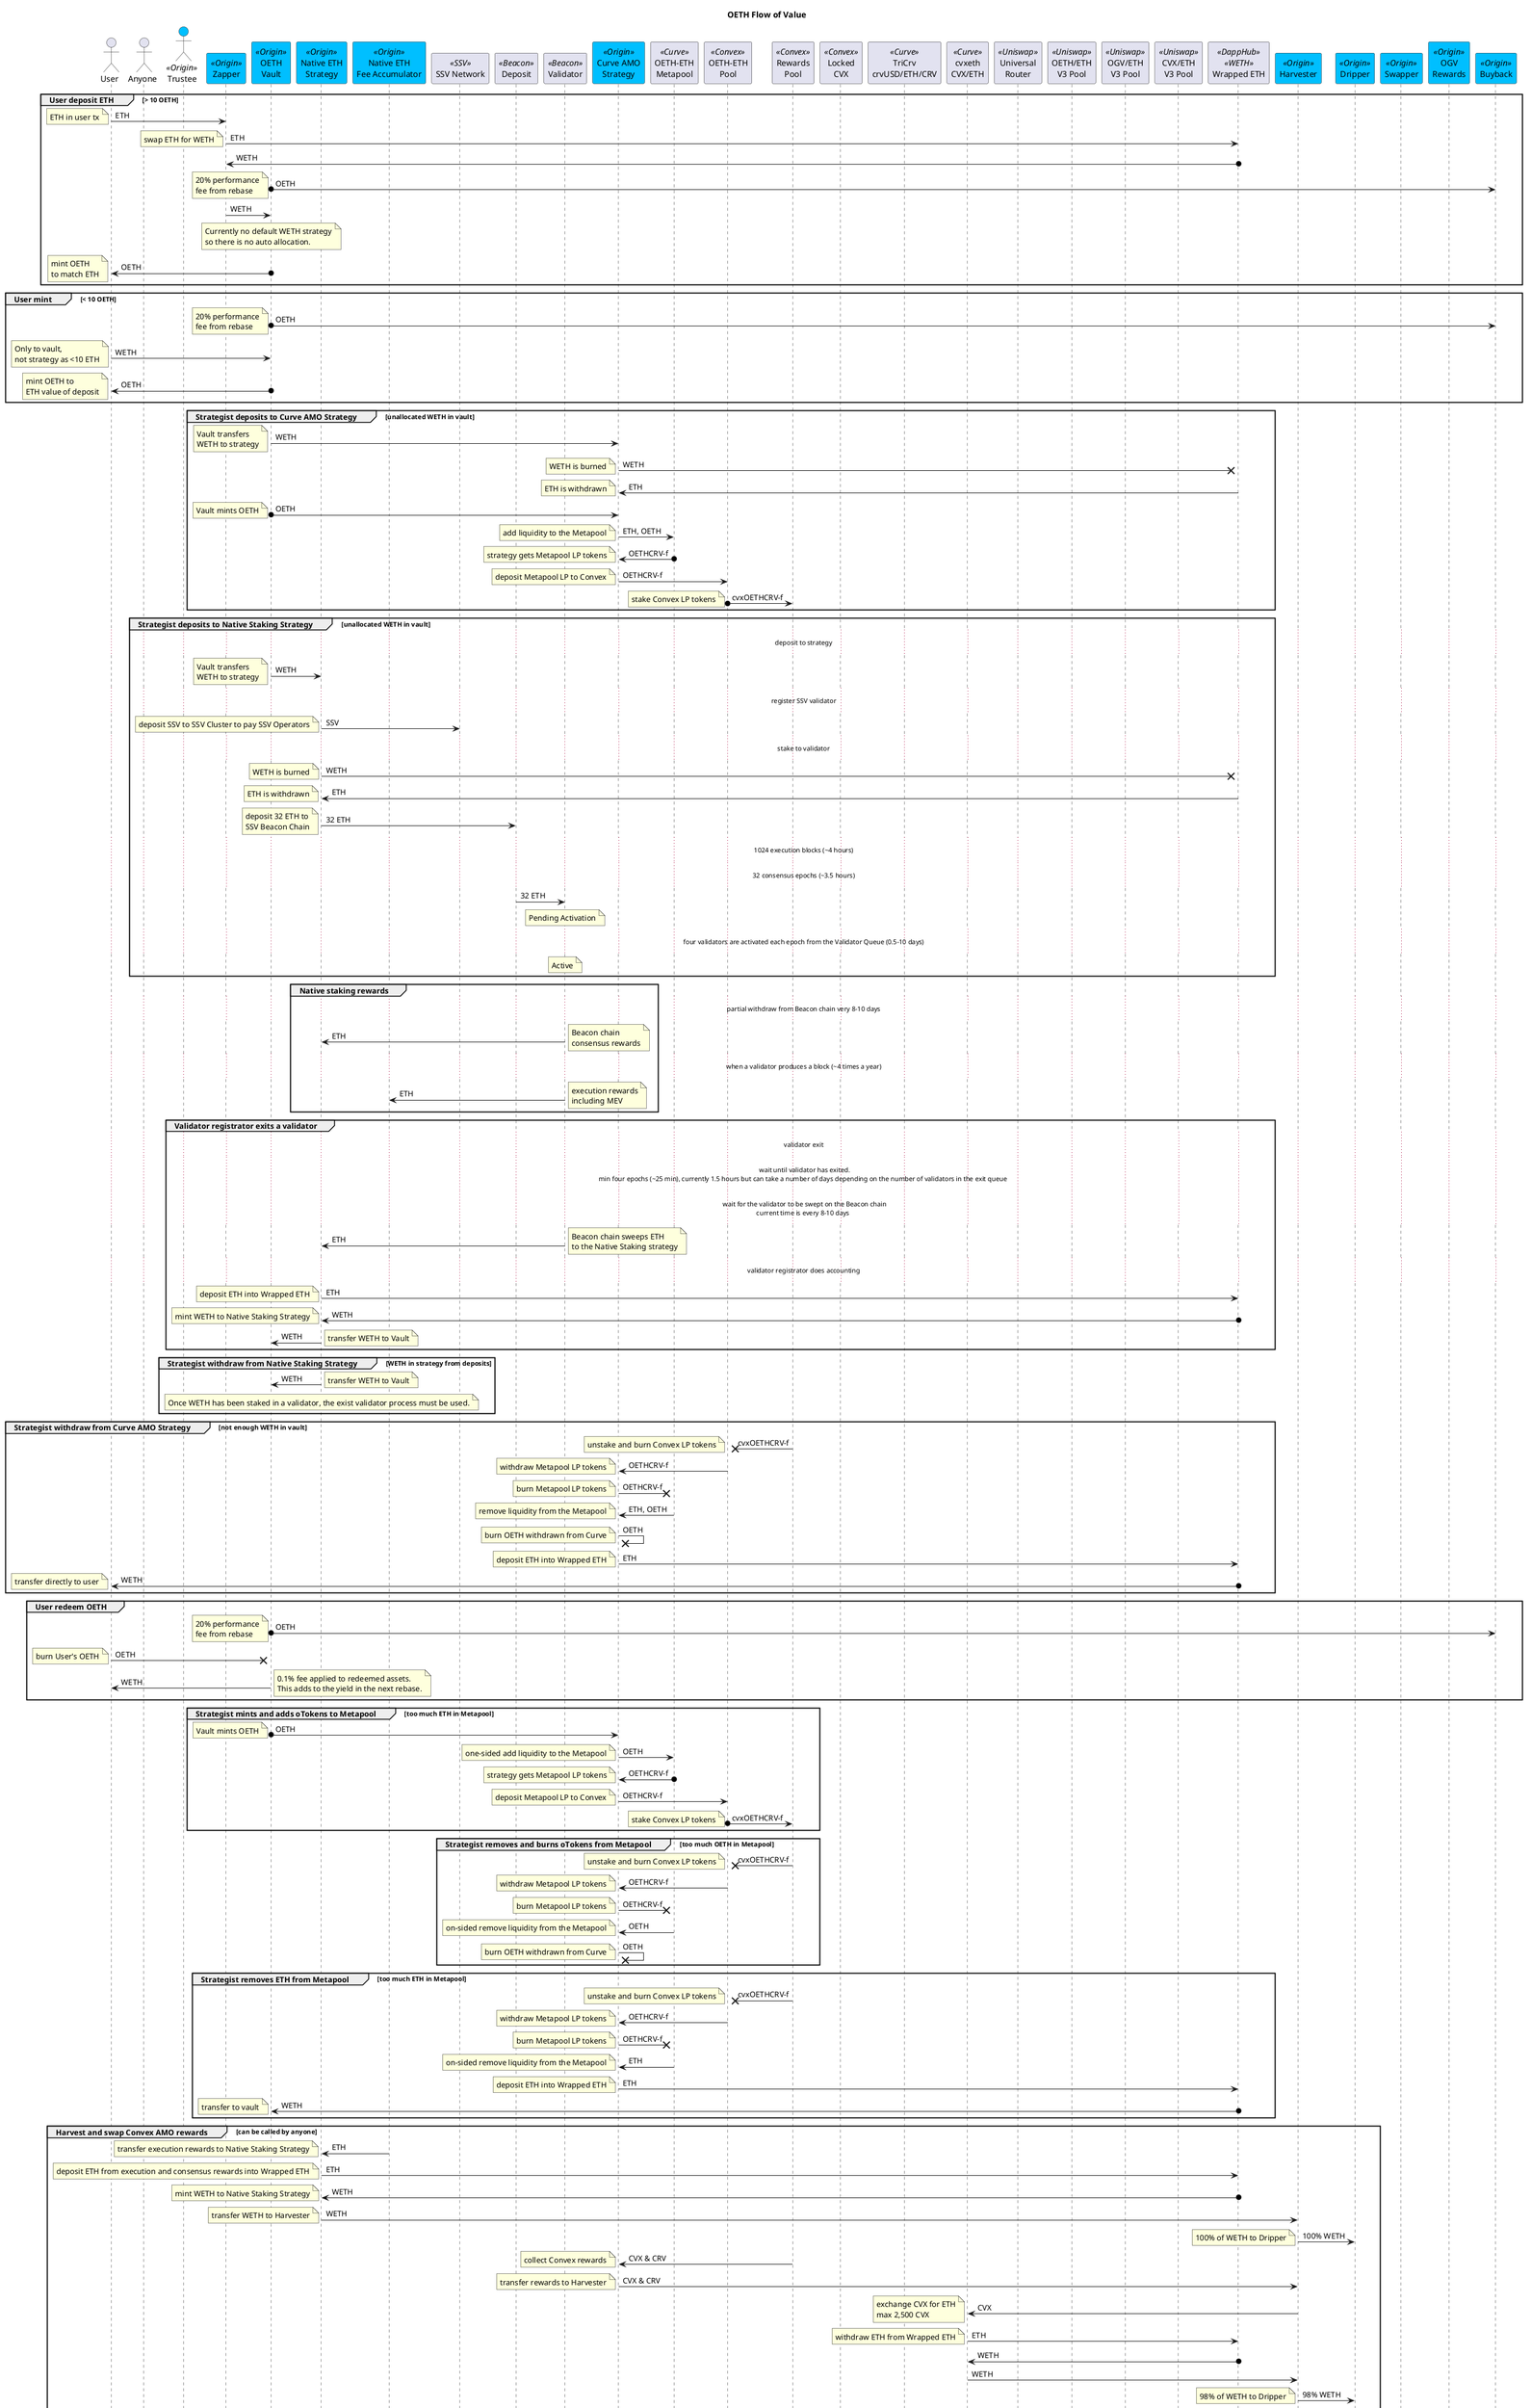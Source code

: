 @startuml

title "OETH Flow of Value"

actor "User" as user
actor "Anyone" as anyone
actor "Trustee" as trust <<Origin>> #DeepSkyBlue
participant "Zapper" as zap <<Origin>> #DeepSkyBlue
participant "OETH\nVault" as vault <<Origin>> #DeepSkyBlue

participant "Native ETH\nStrategy" as nativeStrat <<Origin>> #DeepSkyBlue
participant "Native ETH\nFee Accumulator" as feeAcc <<Origin>> #DeepSkyBlue
participant "SSV Network" as ssvNetwork <<SSV>>
participant "Deposit" as dep <<Beacon>>
participant "Validator" as val <<Beacon>>

participant "Curve AMO\nStrategy" as crvStrat <<Origin>> #DeepSkyBlue
participant "OETH-ETH\nMetapool" as oethCrv <<Curve>>
participant "OETH-ETH\nPool" as oethCvx <<Convex>>
participant "Rewards\nPool" as cvxRewards <<Convex>>
participant "Locked\nCVX" as icvx <<Convex>>

participant "TriCrv\ncrvUSD/ETH/CRV" as triCrv <<Curve>>
participant "cvxeth\nCVX/ETH" as cvxeth <<Curve>>
participant "Universal\nRouter" as uniRouter <<Uniswap>>
participant "OETH/ETH\nV3 Pool" as uniOeth <<Uniswap>>
participant "OGV/ETH\nV3 Pool" as uniOgv <<Uniswap>>
participant "CVX/ETH\nV3 Pool" as uniCvx <<Uniswap>>

participant "Wrapped ETH" as weth <<DappHub>><<WETH>>
participant "Harvester" as harv <<Origin>> #DeepSkyBlue
participant "Dripper" as drip <<Origin>> #DeepSkyBlue
participant "Swapper" as swapper <<Origin>> #DeepSkyBlue
participant "OGV\nRewards" as ogvRewards <<Origin>> #DeepSkyBlue
participant "Buyback" as buyBack <<Origin>> #DeepSkyBlue

' Deposit ETH via Zapper
group User deposit ETH [> 10 OETH]
user -> zap : ETH
note left : ETH in user tx

zap -> weth : ETH
note left : swap ETH for WETH
weth o-> zap : WETH

vault o-> buyBack : OETH
note left : 20% performance\nfee from rebase

zap -> vault : WETH

note over vault : Currently no default WETH strategy\nso there is no auto allocation.

vault o-> user : OETH
note left : mint OETH\nto match ETH
end


' Mint
group User mint [< 10 OETH]
vault o-> buyBack : OETH
note left : 20% performance\nfee from rebase

user -> vault : WETH
note left: Only to vault,\nnot strategy as <10 ETH
vault o-> user : OETH
note left : mint OETH to\nETH value of deposit
end

' Curve AMO Strategy
group Strategist deposits to Curve AMO Strategy [unallocated WETH in vault]
vault -> crvStrat : WETH
note left : Vault transfers\nWETH to strategy
crvStrat -x weth : WETH
note left : WETH is burned
weth -> crvStrat : ETH
note left : ETH is withdrawn

vault o-> crvStrat : OETH
note left : Vault mints OETH
crvStrat -> oethCrv : ETH, OETH
note left : add liquidity to the Metapool
oethCrv o-> crvStrat : OETHCRV-f
note left: strategy gets Metapool LP tokens

crvStrat -> oethCvx : OETHCRV-f
note left : deposit Metapool LP to Convex
oethCvx o-> cvxRewards : cvxOETHCRV-f
note left : stake Convex LP tokens
end

' Native staking strategy
group Strategist deposits to Native Staking Strategy [unallocated WETH in vault]

... deposit to strategy ...

vault -> nativeStrat : WETH
note left : Vault transfers\nWETH to strategy

... register SSV validator ...

nativeStrat -> ssvNetwork : SSV
note left : deposit SSV to SSV Cluster to pay SSV Operators

... stake to validator ...

nativeStrat -x weth : WETH
note left : WETH is burned
weth -> nativeStrat : ETH
note left : ETH is withdrawn

nativeStrat -> dep : 32 ETH
note left : deposit 32 ETH to\nSSV Beacon Chain

... 1024 execution blocks (~4 hours) ...
... 32 consensus epochs (~3.5 hours) ...

dep -> val : 32 ETH

note over val : Pending Activation

... four validators are activated each epoch from the Validator Queue (0.5-10 days) ...

note over val : Active

end


group Native staking rewards

... partial withdraw from Beacon chain very 8-10 days ...

val -> nativeStrat : ETH
note right : Beacon chain\nconsensus rewards

... when a validator produces a block (~4 times a year) ...

val -> feeAcc : ETH
note right : execution rewards\nincluding MEV

end

group Validator registrator exits a validator

... validator exit ...

... wait until validator has exited.\nmin four epochs (~25 min), currently 1.5 hours but can take a number of days depending on the number of validators in the exit queue ...

... wait for the validator to be swept on the Beacon chain\ncurrent time is every 8-10 days ...

val -> nativeStrat : ETH
note right : Beacon chain sweeps ETH\nto the Native Staking strategy

... validator registrator does accounting ...

nativeStrat -> weth : ETH
note left : deposit ETH into Wrapped ETH
weth o-> nativeStrat : WETH
note left : mint WETH to Native Staking Strategy

nativeStrat -> vault : WETH
note right : transfer WETH to Vault

end

group Strategist withdraw from Native Staking Strategy [WETH in strategy from deposits]

nativeStrat -> vault : WETH
note right : transfer WETH to Vault

note over nativeStrat : Once WETH has been staked in a validator, the exist validator process must be used.

end

' Curve AMO Strategy
group Strategist withdraw from Curve AMO Strategy [not enough WETH in vault]
cvxRewards -x oethCvx : cvxOETHCRV-f
note left : unstake and burn Convex LP tokens
oethCvx -> crvStrat : OETHCRV-f
note left : withdraw Metapool LP tokens

crvStrat -x oethCrv : OETHCRV-f
note left : burn Metapool LP tokens
oethCrv -> crvStrat : ETH, OETH
note left : remove liquidity from the Metapool

crvStrat -x crvStrat : OETH
note left : burn OETH withdrawn from Curve

crvStrat -> weth : ETH
note left : deposit ETH into Wrapped ETH
weth o-> user : WETH
note left : transfer directly to user
' weth o-> vault : WETH
' note left : transfer to vault
end

' Redeem
group User redeem OETH
vault o-> buyBack : OETH
note left : 20% performance\nfee from rebase

user -x vault : OETH
note left : burn User's OETH

vault -> user : WETH
note right : 0.1% fee applied to redeemed assets.\nThis adds to the yield in the next rebase.

end


' Curve AMO Strategy - mint and add oTokens
group Strategist mints and adds oTokens to Metapool [too much ETH in Metapool]
vault o-> crvStrat : OETH
note left : Vault mints OETH
crvStrat -> oethCrv : OETH
note left : one-sided add liquidity to the Metapool
oethCrv o-> crvStrat : OETHCRV-f
note left: strategy gets Metapool LP tokens

crvStrat -> oethCvx : OETHCRV-f
note left : deposit Metapool LP to Convex
oethCvx o-> cvxRewards : cvxOETHCRV-f
note left : stake Convex LP tokens
end

' Curve AMO Strategy - remove and burn OETH
group Strategist removes and burns oTokens from Metapool [too much OETH in Metapool]
cvxRewards -x oethCvx : cvxOETHCRV-f
note left : unstake and burn Convex LP tokens
oethCvx -> crvStrat : OETHCRV-f
note left : withdraw Metapool LP tokens

crvStrat -x oethCrv : OETHCRV-f
note left : burn Metapool LP tokens
oethCrv -> crvStrat : OETH
note left : on-sided remove liquidity from the Metapool

crvStrat -x crvStrat : OETH
note left : burn OETH withdrawn from Curve
end

' Curve AMO Strategy - remove ETH
group Strategist removes ETH from Metapool [too much ETH in Metapool]
cvxRewards -x oethCvx : cvxOETHCRV-f
note left : unstake and burn Convex LP tokens
oethCvx -> crvStrat : OETHCRV-f
note left : withdraw Metapool LP tokens

crvStrat -x oethCrv : OETHCRV-f
note left : burn Metapool LP tokens
oethCrv -> crvStrat : ETH
note left : on-sided remove liquidity from the Metapool

crvStrat -> weth : ETH
note left : deposit ETH into Wrapped ETH
weth o-> vault : WETH
note left : transfer to vault
end

' Harvest and swap Convex AMO
group Harvest and swap Convex AMO rewards [can be called by anyone]

feeAcc -> nativeStrat : ETH
note left : transfer execution rewards to Native Staking Strategy
nativeStrat -> weth : ETH
note left : deposit ETH from execution and consensus rewards into Wrapped ETH
weth o-> nativeStrat : WETH
note left : mint WETH to Native Staking Strategy
nativeStrat -> harv : WETH
note left : transfer WETH to Harvester
harv -> drip : 100% WETH
note left : 100% of WETH to Dripper

cvxRewards -> crvStrat : CVX & CRV
note left : collect Convex rewards
crvStrat -> harv : CVX & CRV
note left : transfer rewards to Harvester

harv -> cvxeth : CVX
note left : exchange CVX for ETH\nmax 2,500 CVX
cvxeth -> weth : ETH
note left : withdraw ETH from Wrapped ETH
weth o-> cvxeth : WETH
cvxeth -> harv : WETH
harv -> drip : 98% WETH
note left : 98% of WETH to Dripper
harv -> anyone : 2% WETH
note left : 2% of WETH\nto Harvest caller

harv -> triCrv : CRV
note left : exchange CRV for WETH\nmax 4,000 CRV
triCrv -> weth : ETH
note left : withdraw ETH from Wrapped ETH
weth o-> triCrv : WETH
triCrv -> harv : WETH
harv -> drip : 98% WETH
note left : 98% of WETH to Dripper
harv -> anyone : 2% WETH
note left : 2% of WETH\nto Harvest caller
end

' Collect and Rebase
group Collect and Rebase [can be called by anyone]

drip -> vault : WETH
note left : stream harvested WETH\nto Vault over 14 days

group Rebase [increase in underlying assets]
vault o-> vault : 80% OETH
note left : 80% of rebased\nto OETH holders

vault o-> buyBack : 20% OETH
note left : 20% of rebase\nto Buyback as\nperformance fee
end 
end

group OETH rewards

group OGV buyback for OGV stakers
buyBack -> uniRouter : 50% OETH
note left : transfer to Uniswap Router
uniRouter -> uniOeth : OETH
note left : swap OETH for WETH\nusing OETH/WETH V3 pool
uniOeth -> uniOgv : WETH
note left : swap WETH for OGV\nusing OGV/WETH V3 pool
uniOgv -> ogvRewards : OGV
note left : transfer OGV\nto Staking Rewards
end

group CVX buyback and locking for increased Convex rewards
buyBack -> uniRouter : 50% OETH
note left : transfer to Uniswap Router
uniRouter -> uniOeth : OETH
note left : swap OETH for WETH\nusing OETH/WETH V3 pool
uniOeth -> uniRouter : WETH
uniRouter -> uniCvx : WETH
note left : swap WETH for CVX\nusing CVX/WETH V3 pool
uniCvx -> buyBack : CVX
buyBack -> icvx : CVX
note left : lock CVX for \ngauge voting power
icvx o-> trust : vlCVX
note over trust : Trustee delegates\nvoting power
end

end

@enduml
